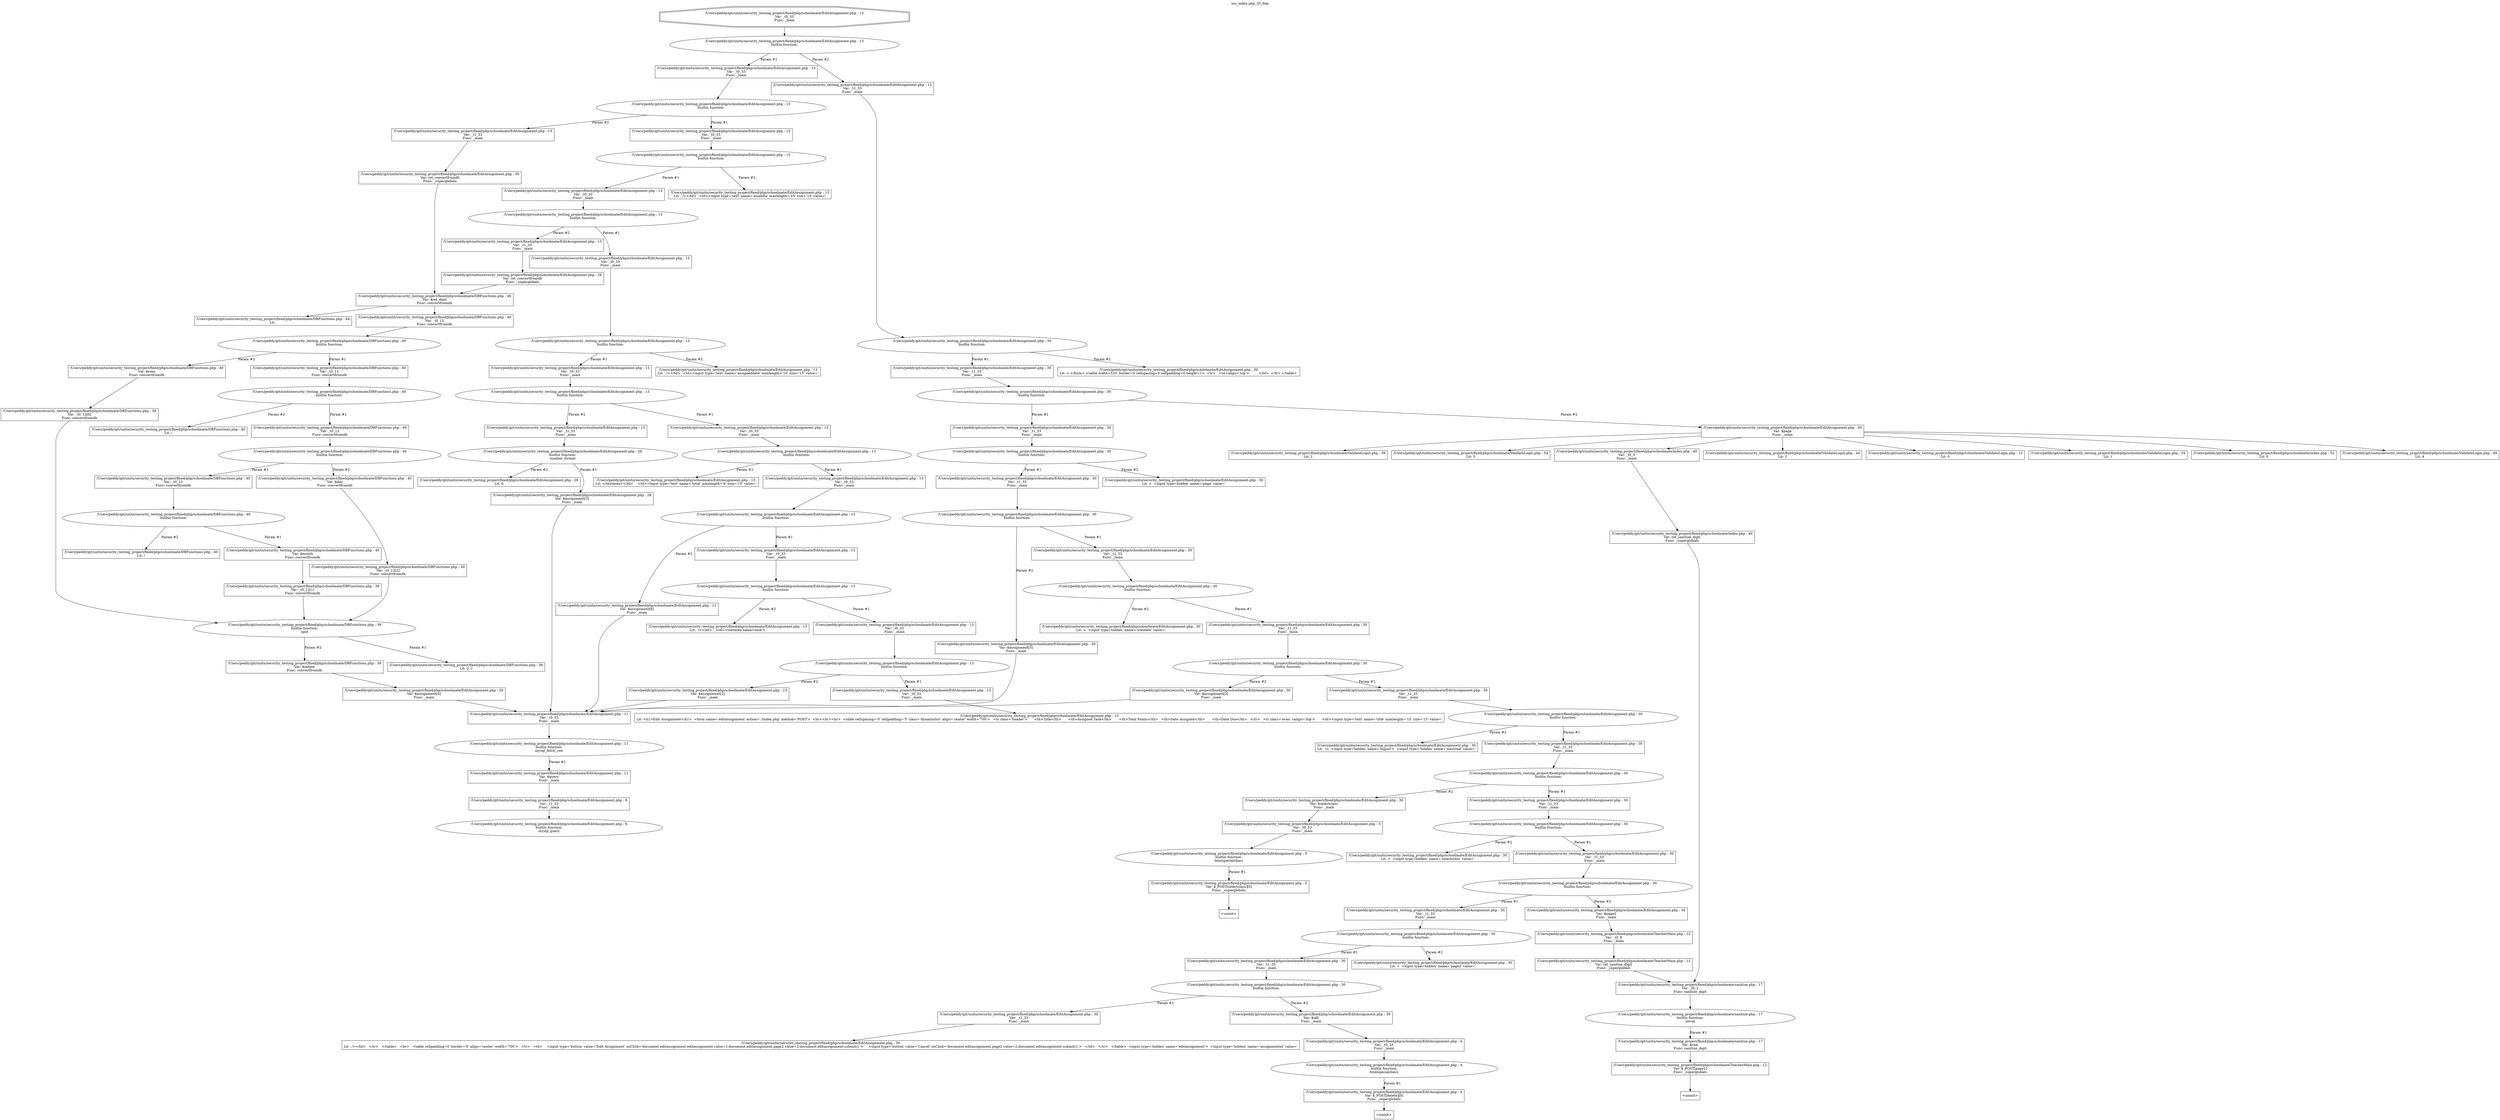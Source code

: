 digraph cfg {
  label="xss_index.php_35_dep";
  labelloc=t;
  n1 [shape=doubleoctagon, label="/Users/peddy/git/unitn/security_testing_project/fixed/php/schoolmate/EditAssignment.php : 13\nVar: _t0_33\nFunc: _main\n"];
  n2 [shape=ellipse, label="/Users/peddy/git/unitn/security_testing_project/fixed/php/schoolmate/EditAssignment.php : 13\nbuiltin function:\n.\n"];
  n3 [shape=box, label="/Users/peddy/git/unitn/security_testing_project/fixed/php/schoolmate/EditAssignment.php : 13\nVar: _t0_33\nFunc: _main\n"];
  n4 [shape=ellipse, label="/Users/peddy/git/unitn/security_testing_project/fixed/php/schoolmate/EditAssignment.php : 13\nbuiltin function:\n.\n"];
  n5 [shape=box, label="/Users/peddy/git/unitn/security_testing_project/fixed/php/schoolmate/EditAssignment.php : 13\nVar: _t0_33\nFunc: _main\n"];
  n6 [shape=ellipse, label="/Users/peddy/git/unitn/security_testing_project/fixed/php/schoolmate/EditAssignment.php : 13\nbuiltin function:\n.\n"];
  n7 [shape=box, label="/Users/peddy/git/unitn/security_testing_project/fixed/php/schoolmate/EditAssignment.php : 13\nVar: _t0_33\nFunc: _main\n"];
  n8 [shape=ellipse, label="/Users/peddy/git/unitn/security_testing_project/fixed/php/schoolmate/EditAssignment.php : 13\nbuiltin function:\n.\n"];
  n9 [shape=box, label="/Users/peddy/git/unitn/security_testing_project/fixed/php/schoolmate/EditAssignment.php : 13\nVar: _t0_33\nFunc: _main\n"];
  n10 [shape=ellipse, label="/Users/peddy/git/unitn/security_testing_project/fixed/php/schoolmate/EditAssignment.php : 13\nbuiltin function:\n.\n"];
  n11 [shape=box, label="/Users/peddy/git/unitn/security_testing_project/fixed/php/schoolmate/EditAssignment.php : 13\nVar: _t0_33\nFunc: _main\n"];
  n12 [shape=ellipse, label="/Users/peddy/git/unitn/security_testing_project/fixed/php/schoolmate/EditAssignment.php : 13\nbuiltin function:\n.\n"];
  n13 [shape=box, label="/Users/peddy/git/unitn/security_testing_project/fixed/php/schoolmate/EditAssignment.php : 13\nVar: _t0_33\nFunc: _main\n"];
  n14 [shape=ellipse, label="/Users/peddy/git/unitn/security_testing_project/fixed/php/schoolmate/EditAssignment.php : 13\nbuiltin function:\n.\n"];
  n15 [shape=box, label="/Users/peddy/git/unitn/security_testing_project/fixed/php/schoolmate/EditAssignment.php : 13\nVar: _t0_33\nFunc: _main\n"];
  n16 [shape=ellipse, label="/Users/peddy/git/unitn/security_testing_project/fixed/php/schoolmate/EditAssignment.php : 13\nbuiltin function:\n.\n"];
  n17 [shape=box, label="/Users/peddy/git/unitn/security_testing_project/fixed/php/schoolmate/EditAssignment.php : 13\nVar: _t0_33\nFunc: _main\n"];
  n18 [shape=ellipse, label="/Users/peddy/git/unitn/security_testing_project/fixed/php/schoolmate/EditAssignment.php : 13\nbuiltin function:\n.\n"];
  n19 [shape=box, label="/Users/peddy/git/unitn/security_testing_project/fixed/php/schoolmate/EditAssignment.php : 13\nVar: _t0_33\nFunc: _main\n"];
  n20 [shape=ellipse, label="/Users/peddy/git/unitn/security_testing_project/fixed/php/schoolmate/EditAssignment.php : 13\nbuiltin function:\n.\n"];
  n21 [shape=box, label="/Users/peddy/git/unitn/security_testing_project/fixed/php/schoolmate/EditAssignment.php : 13\nVar: _t0_33\nFunc: _main\n"];
  n22 [shape=box, label="/Users/peddy/git/unitn/security_testing_project/fixed/php/schoolmate/EditAssignment.php : 13\nLit: <h1>Edit Assignment</h1>  <form name='editassignment' action='./index.php' method='POST'>  <br><br><br>  <table cellspacing='0' cellpadding='5' class='dynamiclist' align='center' width='700'>   <tr class='header'>	<th>Title</th>	<th>Assigned Task</th>	<th>Total Points</th>	<th>Date Assigned</th>	<th>Date Due</th>   </tr>   <tr class='even' valign='top'>	<td><input type='text' name='title' maxlength='15' size='15' value='\n"];
  n23 [shape=box, label="/Users/peddy/git/unitn/security_testing_project/fixed/php/schoolmate/EditAssignment.php : 13\nVar: $assignment[2]\nFunc: _main\n"];
  n24 [shape=box, label="/Users/peddy/git/unitn/security_testing_project/fixed/php/schoolmate/EditAssignment.php : 11\nVar: _t0_33\nFunc: _main\n"];
  n25 [shape=ellipse, label="/Users/peddy/git/unitn/security_testing_project/fixed/php/schoolmate/EditAssignment.php : 11\nbuiltin function:\nmysql_fetch_row\n"];
  n26 [shape=box, label="/Users/peddy/git/unitn/security_testing_project/fixed/php/schoolmate/EditAssignment.php : 11\nVar: $query\nFunc: _main\n"];
  n27 [shape=box, label="/Users/peddy/git/unitn/security_testing_project/fixed/php/schoolmate/EditAssignment.php : 8\nVar: _t1_33\nFunc: _main\n"];
  n28 [shape=ellipse, label="/Users/peddy/git/unitn/security_testing_project/fixed/php/schoolmate/EditAssignment.php : 8\nbuiltin function:\nmysql_query\n"];
  n29 [shape=box, label="/Users/peddy/git/unitn/security_testing_project/fixed/php/schoolmate/EditAssignment.php : 13\nLit:  /></td>	<td><textarea name=task'>\n"];
  n30 [shape=box, label="/Users/peddy/git/unitn/security_testing_project/fixed/php/schoolmate/EditAssignment.php : 13\nVar: $assignment[6]\nFunc: _main\n"];
  n31 [shape=box, label="/Users/peddy/git/unitn/security_testing_project/fixed/php/schoolmate/EditAssignment.php : 13\nLit: </textarea></td>	<td><input type='text' name='total' maxlength='6' size='15' value='\n"];
  n32 [shape=box, label="/Users/peddy/git/unitn/security_testing_project/fixed/php/schoolmate/EditAssignment.php : 13\nVar: _t1_33\nFunc: _main\n"];
  n33 [shape=ellipse, label="/Users/peddy/git/unitn/security_testing_project/fixed/php/schoolmate/EditAssignment.php : 28\nbuiltin function:\nnumber_format\n"];
  n34 [shape=box, label="/Users/peddy/git/unitn/security_testing_project/fixed/php/schoolmate/EditAssignment.php : 28\nVar: $assignment[3]\nFunc: _main\n"];
  n35 [shape=box, label="/Users/peddy/git/unitn/security_testing_project/fixed/php/schoolmate/EditAssignment.php : 28\nLit: 0\n"];
  n36 [shape=box, label="/Users/peddy/git/unitn/security_testing_project/fixed/php/schoolmate/EditAssignment.php : 13\nLit: ' /></td>	<td><input type='text' name='assigneddate' maxlength='10' size='15' value='\n"];
  n37 [shape=box, label="/Users/peddy/git/unitn/security_testing_project/fixed/php/schoolmate/EditAssignment.php : 13\nVar: _t1_33\nFunc: _main\n"];
  n38 [shape=box, label="/Users/peddy/git/unitn/security_testing_project/fixed/php/schoolmate/EditAssignment.php : 29\nVar: ret_convertfromdb\nFunc: _superglobals\n"];
  n39 [shape=box, label="/Users/peddy/git/unitn/security_testing_project/fixed/php/schoolmate/DBFunctions.php : 46\nVar: $ret_date\nFunc: convertfromdb\n"];
  n40 [shape=box, label="/Users/peddy/git/unitn/security_testing_project/fixed/php/schoolmate/DBFunctions.php : 40\nVar: _t0_12\nFunc: convertfromdb\n"];
  n41 [shape=ellipse, label="/Users/peddy/git/unitn/security_testing_project/fixed/php/schoolmate/DBFunctions.php : 40\nbuiltin function:\n.\n"];
  n42 [shape=box, label="/Users/peddy/git/unitn/security_testing_project/fixed/php/schoolmate/DBFunctions.php : 40\nVar: _t0_12\nFunc: convertfromdb\n"];
  n43 [shape=ellipse, label="/Users/peddy/git/unitn/security_testing_project/fixed/php/schoolmate/DBFunctions.php : 40\nbuiltin function:\n.\n"];
  n44 [shape=box, label="/Users/peddy/git/unitn/security_testing_project/fixed/php/schoolmate/DBFunctions.php : 40\nVar: _t0_12\nFunc: convertfromdb\n"];
  n45 [shape=ellipse, label="/Users/peddy/git/unitn/security_testing_project/fixed/php/schoolmate/DBFunctions.php : 40\nbuiltin function:\n.\n"];
  n46 [shape=box, label="/Users/peddy/git/unitn/security_testing_project/fixed/php/schoolmate/DBFunctions.php : 40\nVar: _t0_12\nFunc: convertfromdb\n"];
  n47 [shape=ellipse, label="/Users/peddy/git/unitn/security_testing_project/fixed/php/schoolmate/DBFunctions.php : 40\nbuiltin function:\n.\n"];
  n48 [shape=box, label="/Users/peddy/git/unitn/security_testing_project/fixed/php/schoolmate/DBFunctions.php : 40\nVar: $month\nFunc: convertfromdb\n"];
  n49 [shape=box, label="/Users/peddy/git/unitn/security_testing_project/fixed/php/schoolmate/DBFunctions.php : 39\nVar: _t0_12[1]\nFunc: convertfromdb\n"];
  n50 [shape=ellipse, label="/Users/peddy/git/unitn/security_testing_project/fixed/php/schoolmate/DBFunctions.php : 39\nbuiltin function:\nsplit\n"];
  n51 [shape=box, label="/Users/peddy/git/unitn/security_testing_project/fixed/php/schoolmate/DBFunctions.php : 39\nLit: [/.-]\n"];
  n52 [shape=box, label="/Users/peddy/git/unitn/security_testing_project/fixed/php/schoolmate/DBFunctions.php : 39\nVar: $indate\nFunc: convertfromdb\n"];
  n53 [shape=box, label="/Users/peddy/git/unitn/security_testing_project/fixed/php/schoolmate/EditAssignment.php : 29\nVar: $assignment[4]\nFunc: _main\n"];
  n54 [shape=box, label="/Users/peddy/git/unitn/security_testing_project/fixed/php/schoolmate/DBFunctions.php : 40\nLit: /\n"];
  n55 [shape=box, label="/Users/peddy/git/unitn/security_testing_project/fixed/php/schoolmate/DBFunctions.php : 40\nVar: $day\nFunc: convertfromdb\n"];
  n56 [shape=box, label="/Users/peddy/git/unitn/security_testing_project/fixed/php/schoolmate/DBFunctions.php : 39\nVar: _t0_12[2]\nFunc: convertfromdb\n"];
  n57 [shape=box, label="/Users/peddy/git/unitn/security_testing_project/fixed/php/schoolmate/DBFunctions.php : 40\nLit: /\n"];
  n58 [shape=box, label="/Users/peddy/git/unitn/security_testing_project/fixed/php/schoolmate/DBFunctions.php : 40\nVar: $year\nFunc: convertfromdb\n"];
  n59 [shape=box, label="/Users/peddy/git/unitn/security_testing_project/fixed/php/schoolmate/DBFunctions.php : 39\nVar: _t0_12[0]\nFunc: convertfromdb\n"];
  n60 [shape=box, label="/Users/peddy/git/unitn/security_testing_project/fixed/php/schoolmate/DBFunctions.php : 44\nLit: \n"];
  n61 [shape=box, label="/Users/peddy/git/unitn/security_testing_project/fixed/php/schoolmate/EditAssignment.php : 13\nLit: ' /></td>	<td><input type='text' name='duedate' maxlength='10' size='15' value='\n"];
  n62 [shape=box, label="/Users/peddy/git/unitn/security_testing_project/fixed/php/schoolmate/EditAssignment.php : 13\nVar: _t1_33\nFunc: _main\n"];
  n63 [shape=box, label="/Users/peddy/git/unitn/security_testing_project/fixed/php/schoolmate/EditAssignment.php : 30\nVar: ret_convertfromdb\nFunc: _superglobals\n"];
  n64 [shape=box, label="/Users/peddy/git/unitn/security_testing_project/fixed/php/schoolmate/EditAssignment.php : 13\nVar: _t1_33\nFunc: _main\n"];
  n65 [shape=ellipse, label="/Users/peddy/git/unitn/security_testing_project/fixed/php/schoolmate/EditAssignment.php : 30\nbuiltin function:\n.\n"];
  n66 [shape=box, label="/Users/peddy/git/unitn/security_testing_project/fixed/php/schoolmate/EditAssignment.php : 30\nVar: _t1_33\nFunc: _main\n"];
  n67 [shape=ellipse, label="/Users/peddy/git/unitn/security_testing_project/fixed/php/schoolmate/EditAssignment.php : 30\nbuiltin function:\n.\n"];
  n68 [shape=box, label="/Users/peddy/git/unitn/security_testing_project/fixed/php/schoolmate/EditAssignment.php : 30\nVar: _t1_33\nFunc: _main\n"];
  n69 [shape=ellipse, label="/Users/peddy/git/unitn/security_testing_project/fixed/php/schoolmate/EditAssignment.php : 30\nbuiltin function:\n.\n"];
  n70 [shape=box, label="/Users/peddy/git/unitn/security_testing_project/fixed/php/schoolmate/EditAssignment.php : 30\nVar: _t1_33\nFunc: _main\n"];
  n71 [shape=ellipse, label="/Users/peddy/git/unitn/security_testing_project/fixed/php/schoolmate/EditAssignment.php : 30\nbuiltin function:\n.\n"];
  n72 [shape=box, label="/Users/peddy/git/unitn/security_testing_project/fixed/php/schoolmate/EditAssignment.php : 30\nVar: _t1_33\nFunc: _main\n"];
  n73 [shape=ellipse, label="/Users/peddy/git/unitn/security_testing_project/fixed/php/schoolmate/EditAssignment.php : 30\nbuiltin function:\n.\n"];
  n74 [shape=box, label="/Users/peddy/git/unitn/security_testing_project/fixed/php/schoolmate/EditAssignment.php : 30\nVar: _t1_33\nFunc: _main\n"];
  n75 [shape=ellipse, label="/Users/peddy/git/unitn/security_testing_project/fixed/php/schoolmate/EditAssignment.php : 30\nbuiltin function:\n.\n"];
  n76 [shape=box, label="/Users/peddy/git/unitn/security_testing_project/fixed/php/schoolmate/EditAssignment.php : 30\nVar: _t1_33\nFunc: _main\n"];
  n77 [shape=ellipse, label="/Users/peddy/git/unitn/security_testing_project/fixed/php/schoolmate/EditAssignment.php : 30\nbuiltin function:\n.\n"];
  n78 [shape=box, label="/Users/peddy/git/unitn/security_testing_project/fixed/php/schoolmate/EditAssignment.php : 30\nVar: _t1_33\nFunc: _main\n"];
  n79 [shape=ellipse, label="/Users/peddy/git/unitn/security_testing_project/fixed/php/schoolmate/EditAssignment.php : 30\nbuiltin function:\n.\n"];
  n80 [shape=box, label="/Users/peddy/git/unitn/security_testing_project/fixed/php/schoolmate/EditAssignment.php : 30\nVar: _t1_33\nFunc: _main\n"];
  n81 [shape=ellipse, label="/Users/peddy/git/unitn/security_testing_project/fixed/php/schoolmate/EditAssignment.php : 30\nbuiltin function:\n.\n"];
  n82 [shape=box, label="/Users/peddy/git/unitn/security_testing_project/fixed/php/schoolmate/EditAssignment.php : 30\nVar: _t1_33\nFunc: _main\n"];
  n83 [shape=ellipse, label="/Users/peddy/git/unitn/security_testing_project/fixed/php/schoolmate/EditAssignment.php : 30\nbuiltin function:\n.\n"];
  n84 [shape=box, label="/Users/peddy/git/unitn/security_testing_project/fixed/php/schoolmate/EditAssignment.php : 30\nVar: _t1_33\nFunc: _main\n"];
  n85 [shape=ellipse, label="/Users/peddy/git/unitn/security_testing_project/fixed/php/schoolmate/EditAssignment.php : 30\nbuiltin function:\n.\n"];
  n86 [shape=box, label="/Users/peddy/git/unitn/security_testing_project/fixed/php/schoolmate/EditAssignment.php : 30\nVar: _t1_33\nFunc: _main\n"];
  n87 [shape=ellipse, label="/Users/peddy/git/unitn/security_testing_project/fixed/php/schoolmate/EditAssignment.php : 30\nbuiltin function:\n.\n"];
  n88 [shape=box, label="/Users/peddy/git/unitn/security_testing_project/fixed/php/schoolmate/EditAssignment.php : 30\nVar: _t1_33\nFunc: _main\n"];
  n89 [shape=box, label="/Users/peddy/git/unitn/security_testing_project/fixed/php/schoolmate/EditAssignment.php : 30\nLit:  /></td>   </tr>   </table>   <br>   <table cellpadding=0' border='0' align='center' width='700'>   <tr>   <td>	<input type='button' value='Edit Assignment' onClick='document.editassignment.editassignment.value=1;document.editassignment.page2.value=2;document.editassignment.submit();'>	<input type='button' value='Cancel' onClick='document.editassignment.page2.value=2;document.editassignment.submit();'>   </td>   </tr>   </table>  <input type='hidden' name='editassignment'>  <input type='hidden' name='assignmentid' value='\n"];
  n90 [shape=box, label="/Users/peddy/git/unitn/security_testing_project/fixed/php/schoolmate/EditAssignment.php : 30\nVar: $id0\nFunc: _main\n"];
  n91 [shape=box, label="/Users/peddy/git/unitn/security_testing_project/fixed/php/schoolmate/EditAssignment.php : 4\nVar: _t0_33\nFunc: _main\n"];
  n92 [shape=ellipse, label="/Users/peddy/git/unitn/security_testing_project/fixed/php/schoolmate/EditAssignment.php : 4\nbuiltin function:\nhtmlspecialchars\n"];
  n93 [shape=box, label="/Users/peddy/git/unitn/security_testing_project/fixed/php/schoolmate/EditAssignment.php : 4\nVar: $_POST[delete][0]\nFunc: _superglobals\n"];
  n94 [shape=box, label="<uninit>"];
  n95 [shape=box, label="/Users/peddy/git/unitn/security_testing_project/fixed/php/schoolmate/EditAssignment.php : 30\nLit: >  <input type=hidden' name='page2' value='\n"];
  n96 [shape=box, label="/Users/peddy/git/unitn/security_testing_project/fixed/php/schoolmate/EditAssignment.php : 30\nVar: $page2\nFunc: _main\n"];
  n97 [shape=box, label="/Users/peddy/git/unitn/security_testing_project/fixed/php/schoolmate/TeacherMain.php : 12\nVar: _t0_8\nFunc: _main\n"];
  n98 [shape=box, label="/Users/peddy/git/unitn/security_testing_project/fixed/php/schoolmate/TeacherMain.php : 12\nVar: ret_sanitize_digit\nFunc: _superglobals\n"];
  n99 [shape=box, label="/Users/peddy/git/unitn/security_testing_project/fixed/php/schoolmate/sanitize.php : 17\nVar: _t0_2\nFunc: sanitize_digit\n"];
  n100 [shape=ellipse, label="/Users/peddy/git/unitn/security_testing_project/fixed/php/schoolmate/sanitize.php : 17\nbuiltin function:\nintval\n"];
  n101 [shape=box, label="/Users/peddy/git/unitn/security_testing_project/fixed/php/schoolmate/sanitize.php : 17\nVar: $raw\nFunc: sanitize_digit\n"];
  n102 [shape=box, label="/Users/peddy/git/unitn/security_testing_project/fixed/php/schoolmate/TeacherMain.php : 12\nVar: $_POST[page2]\nFunc: _superglobals\n"];
  n103 [shape=box, label="<uninit>"];
  n104 [shape=box, label="/Users/peddy/git/unitn/security_testing_project/fixed/php/schoolmate/EditAssignment.php : 30\nLit: >  <input type=hidden' name='selectclass' value='\n"];
  n105 [shape=box, label="/Users/peddy/git/unitn/security_testing_project/fixed/php/schoolmate/EditAssignment.php : 30\nVar: $selectclass\nFunc: _main\n"];
  n106 [shape=box, label="/Users/peddy/git/unitn/security_testing_project/fixed/php/schoolmate/EditAssignment.php : 5\nVar: _t0_33\nFunc: _main\n"];
  n107 [shape=ellipse, label="/Users/peddy/git/unitn/security_testing_project/fixed/php/schoolmate/EditAssignment.php : 5\nbuiltin function:\nhtmlspecialchars\n"];
  n108 [shape=box, label="/Users/peddy/git/unitn/security_testing_project/fixed/php/schoolmate/EditAssignment.php : 5\nVar: $_POST[selectclass][0]\nFunc: _superglobals\n"];
  n109 [shape=box, label="<uninit>"];
  n110 [shape=box, label="/Users/peddy/git/unitn/security_testing_project/fixed/php/schoolmate/EditAssignment.php : 30\nLit:  />  <input type=hidden' name='logout'>  <input type='hidden' name='wastotal' value='\n"];
  n111 [shape=box, label="/Users/peddy/git/unitn/security_testing_project/fixed/php/schoolmate/EditAssignment.php : 30\nVar: $assignment[3]\nFunc: _main\n"];
  n112 [shape=box, label="/Users/peddy/git/unitn/security_testing_project/fixed/php/schoolmate/EditAssignment.php : 30\nLit: >  <input type=hidden' name='wasdate' value='\n"];
  n113 [shape=box, label="/Users/peddy/git/unitn/security_testing_project/fixed/php/schoolmate/EditAssignment.php : 30\nVar: $assignment[5]\nFunc: _main\n"];
  n114 [shape=box, label="/Users/peddy/git/unitn/security_testing_project/fixed/php/schoolmate/EditAssignment.php : 30\nLit: >  <input type=hidden' name='page' value='\n"];
  n115 [shape=box, label="/Users/peddy/git/unitn/security_testing_project/fixed/php/schoolmate/EditAssignment.php : 30\nVar: $page\nFunc: _main\n"];
  n116 [shape=box, label="/Users/peddy/git/unitn/security_testing_project/fixed/php/schoolmate/ValidateLogin.php : 49\nLit: 4\n"];
  n117 [shape=box, label="/Users/peddy/git/unitn/security_testing_project/fixed/php/schoolmate/index.php : 40\nVar: _t0_0\nFunc: _main\n"];
  n118 [shape=box, label="/Users/peddy/git/unitn/security_testing_project/fixed/php/schoolmate/index.php : 40\nVar: ret_sanitize_digit\nFunc: _superglobals\n"];
  n119 [shape=box, label="/Users/peddy/git/unitn/security_testing_project/fixed/php/schoolmate/ValidateLogin.php : 39\nLit: 2\n"];
  n120 [shape=box, label="/Users/peddy/git/unitn/security_testing_project/fixed/php/schoolmate/ValidateLogin.php : 54\nLit: 5\n"];
  n121 [shape=box, label="/Users/peddy/git/unitn/security_testing_project/fixed/php/schoolmate/ValidateLogin.php : 44\nLit: 2\n"];
  n122 [shape=box, label="/Users/peddy/git/unitn/security_testing_project/fixed/php/schoolmate/ValidateLogin.php : 12\nLit: 0\n"];
  n123 [shape=box, label="/Users/peddy/git/unitn/security_testing_project/fixed/php/schoolmate/ValidateLogin.php : 34\nLit: 1\n"];
  n124 [shape=box, label="/Users/peddy/git/unitn/security_testing_project/fixed/php/schoolmate/index.php : 52\nLit: 0\n"];
  n125 [shape=box, label="/Users/peddy/git/unitn/security_testing_project/fixed/php/schoolmate/EditAssignment.php : 30\nLit: > </form> <table width=520' border=0 cellspacing=0 cellpadding=0 height=1>  <tr>   <td valign='top'>	&nbsp;   </td>  </tr> </table> \n"];
  n1 -> n2;
  n3 -> n4;
  n5 -> n6;
  n7 -> n8;
  n9 -> n10;
  n11 -> n12;
  n13 -> n14;
  n15 -> n16;
  n17 -> n18;
  n19 -> n20;
  n21 -> n22;
  n20 -> n21[label="Param #1"];
  n20 -> n23[label="Param #2"];
  n24 -> n25;
  n27 -> n28;
  n26 -> n27;
  n25 -> n26[label="Param #1"];
  n23 -> n24;
  n18 -> n19[label="Param #1"];
  n18 -> n29[label="Param #2"];
  n16 -> n17[label="Param #1"];
  n16 -> n30[label="Param #2"];
  n30 -> n24;
  n14 -> n15[label="Param #1"];
  n14 -> n31[label="Param #2"];
  n12 -> n13[label="Param #1"];
  n12 -> n32[label="Param #2"];
  n32 -> n33;
  n34 -> n24;
  n33 -> n34[label="Param #1"];
  n33 -> n35[label="Param #2"];
  n10 -> n11[label="Param #1"];
  n10 -> n36[label="Param #2"];
  n8 -> n9[label="Param #1"];
  n8 -> n37[label="Param #2"];
  n40 -> n41;
  n42 -> n43;
  n44 -> n45;
  n46 -> n47;
  n49 -> n50;
  n50 -> n51[label="Param #1"];
  n50 -> n52[label="Param #2"];
  n53 -> n24;
  n52 -> n53;
  n48 -> n49;
  n47 -> n48[label="Param #1"];
  n47 -> n54[label="Param #2"];
  n45 -> n46[label="Param #1"];
  n45 -> n55[label="Param #2"];
  n56 -> n50;
  n55 -> n56;
  n43 -> n44[label="Param #1"];
  n43 -> n57[label="Param #2"];
  n41 -> n42[label="Param #1"];
  n41 -> n58[label="Param #2"];
  n59 -> n50;
  n58 -> n59;
  n39 -> n40;
  n39 -> n60;
  n38 -> n39;
  n37 -> n38;
  n6 -> n7[label="Param #1"];
  n6 -> n61[label="Param #2"];
  n4 -> n5[label="Param #1"];
  n4 -> n62[label="Param #2"];
  n63 -> n39;
  n62 -> n63;
  n2 -> n3[label="Param #1"];
  n2 -> n64[label="Param #2"];
  n64 -> n65;
  n66 -> n67;
  n68 -> n69;
  n70 -> n71;
  n72 -> n73;
  n74 -> n75;
  n76 -> n77;
  n78 -> n79;
  n80 -> n81;
  n82 -> n83;
  n84 -> n85;
  n86 -> n87;
  n88 -> n89;
  n87 -> n88[label="Param #1"];
  n87 -> n90[label="Param #2"];
  n91 -> n92;
  n93 -> n94;
  n92 -> n93[label="Param #1"];
  n90 -> n91;
  n85 -> n86[label="Param #1"];
  n85 -> n95[label="Param #2"];
  n83 -> n84[label="Param #1"];
  n83 -> n96[label="Param #2"];
  n99 -> n100;
  n102 -> n103;
  n101 -> n102;
  n100 -> n101[label="Param #1"];
  n98 -> n99;
  n97 -> n98;
  n96 -> n97;
  n81 -> n82[label="Param #1"];
  n81 -> n104[label="Param #2"];
  n79 -> n80[label="Param #1"];
  n79 -> n105[label="Param #2"];
  n106 -> n107;
  n108 -> n109;
  n107 -> n108[label="Param #1"];
  n105 -> n106;
  n77 -> n78[label="Param #1"];
  n77 -> n110[label="Param #2"];
  n75 -> n76[label="Param #1"];
  n75 -> n111[label="Param #2"];
  n111 -> n24;
  n73 -> n74[label="Param #1"];
  n73 -> n112[label="Param #2"];
  n71 -> n72[label="Param #1"];
  n71 -> n113[label="Param #2"];
  n113 -> n24;
  n69 -> n70[label="Param #1"];
  n69 -> n114[label="Param #2"];
  n67 -> n68[label="Param #1"];
  n67 -> n115[label="Param #2"];
  n115 -> n116;
  n115 -> n117;
  n115 -> n119;
  n115 -> n120;
  n115 -> n121;
  n115 -> n122;
  n115 -> n123;
  n115 -> n124;
  n118 -> n99;
  n117 -> n118;
  n65 -> n66[label="Param #1"];
  n65 -> n125[label="Param #2"];
}
